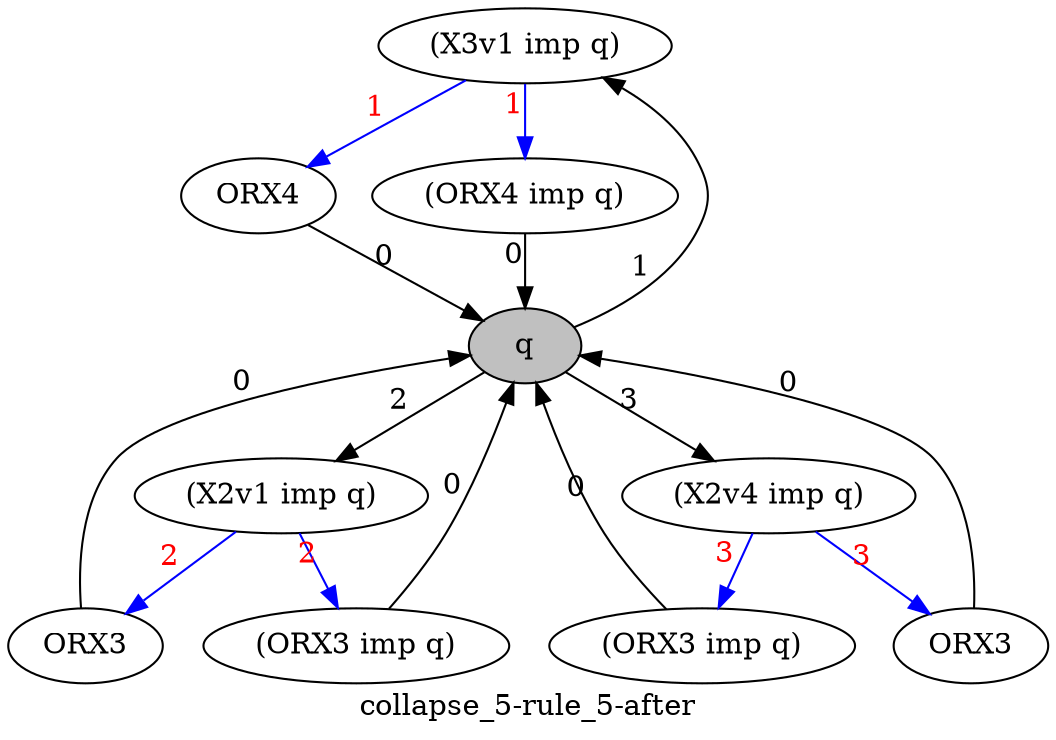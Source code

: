 strict digraph  {
	graph [collapsed_nodes="['567']",
		label="collapse_5-rule_5-after"
	];
	node [label="\N"];
	568	 [ancestor_target=False,
		formula="(X3v1 imp q)",
		hypothesis=False,
		label="(X3v1 imp q)"];
	566	 [ancestor_target=True,
		formula=ORX4,
		hypothesis=False,
		label=ORX4];
	568 -> 566	 [ancestor=True,
		color=blue,
		fontcolor=red,
		path=1,
		xlabel=1];
	560	 [ancestor_target=True,
		formula="(ORX4 imp q)",
		hypothesis=False,
		label="(ORX4 imp q)"];
	568 -> 560	 [ancestor=True,
		color=blue,
		fontcolor=red,
		path=1,
		xlabel=1];
	900	 [ancestor_target=False,
		formula="(X2v1 imp q)",
		hypothesis=False,
		label="(X2v1 imp q)"];
	898	 [ancestor_target=True,
		formula=ORX3,
		hypothesis=False,
		label=ORX3];
	900 -> 898	 [ancestor=True,
		color=blue,
		fontcolor=red,
		path=2,
		xlabel=2];
	892	 [ancestor_target=True,
		formula="(ORX3 imp q)",
		hypothesis=False,
		label="(ORX3 imp q)"];
	900 -> 892	 [ancestor=True,
		color=blue,
		fontcolor=red,
		path=2,
		xlabel=2];
	567	 [ancestor_target=False,
		fillcolor=grey,
		formula=q,
		hypothesis=False,
		label=q,
		style=filled];
	898 -> 567	 [ancestor=False,
		dependencies=0000000000000000000000000000000000000000000001000000000000000000000000000000000000000000000000000000000000000000000000000000000000000000000,
		xlabel=0];
	892 -> 567	 [ancestor=False,
		dependencies=0000000000000000000000000000000000000000000100000000000000000000000000100000000000000000000000000010000000000000000100000000000100000000000,
		xlabel=0];
	566 -> 567	 [ancestor=False,
		dependencies=0000000000000000000000000000000000000000000000000000000000000000000000000000000000000000000000000000000000010000000000000000000000000000000,
		xlabel=0];
	567 -> 568	 [ancestor=False,
		dependencies=0000000000000000000000000000000010000000000000000000010000000000000010001000000000000000000000000000000000010011000010000000000000000000000,
		xlabel=1];
	567 -> 900	 [ancestor=False,
		dependencies=0000000000000000000000000000000000000000000101000000000000000000000000100000000000000000000000000010000000000000000100000000000100000000000,
		xlabel=2];
	376	 [ancestor_target=False,
		formula="(X2v4 imp q)",
		hypothesis=False,
		label="(X2v4 imp q)"];
	567 -> 376	 [ancestor=False,
		dependencies=0000000000000000000000000000000000000000000101000000000000000000001000000000001000000000001000010000000000000000000000000000000000000000000,
		xlabel=3];
	560 -> 567	 [ancestor=False,
		dependencies=0000000000000000000000000000000010000000000000000000010000000000000010001000000000000000000000000000000000000011000010000000000000000000000,
		xlabel=0];
	368	 [ancestor_target=True,
		formula="(ORX3 imp q)",
		hypothesis=False,
		label="(ORX3 imp q)"];
	368 -> 567	 [ancestor=False,
		dependencies=0000000000000000000000000000000000000000000100000000000000000000001000000000001000000000001000010000000000000000000000000000000000000000000,
		xlabel=0];
	374	 [ancestor_target=True,
		formula=ORX3,
		hypothesis=False,
		label=ORX3];
	374 -> 567	 [ancestor=False,
		dependencies=0000000000000000000000000000000000000000000001000000000000000000000000000000000000000000000000000000000000000000000000000000000000000000000,
		xlabel=0];
	376 -> 368	 [ancestor=True,
		color=blue,
		fontcolor=red,
		path=3,
		xlabel=3];
	376 -> 374	 [ancestor=True,
		color=blue,
		fontcolor=red,
		path=3,
		xlabel=3];
}
